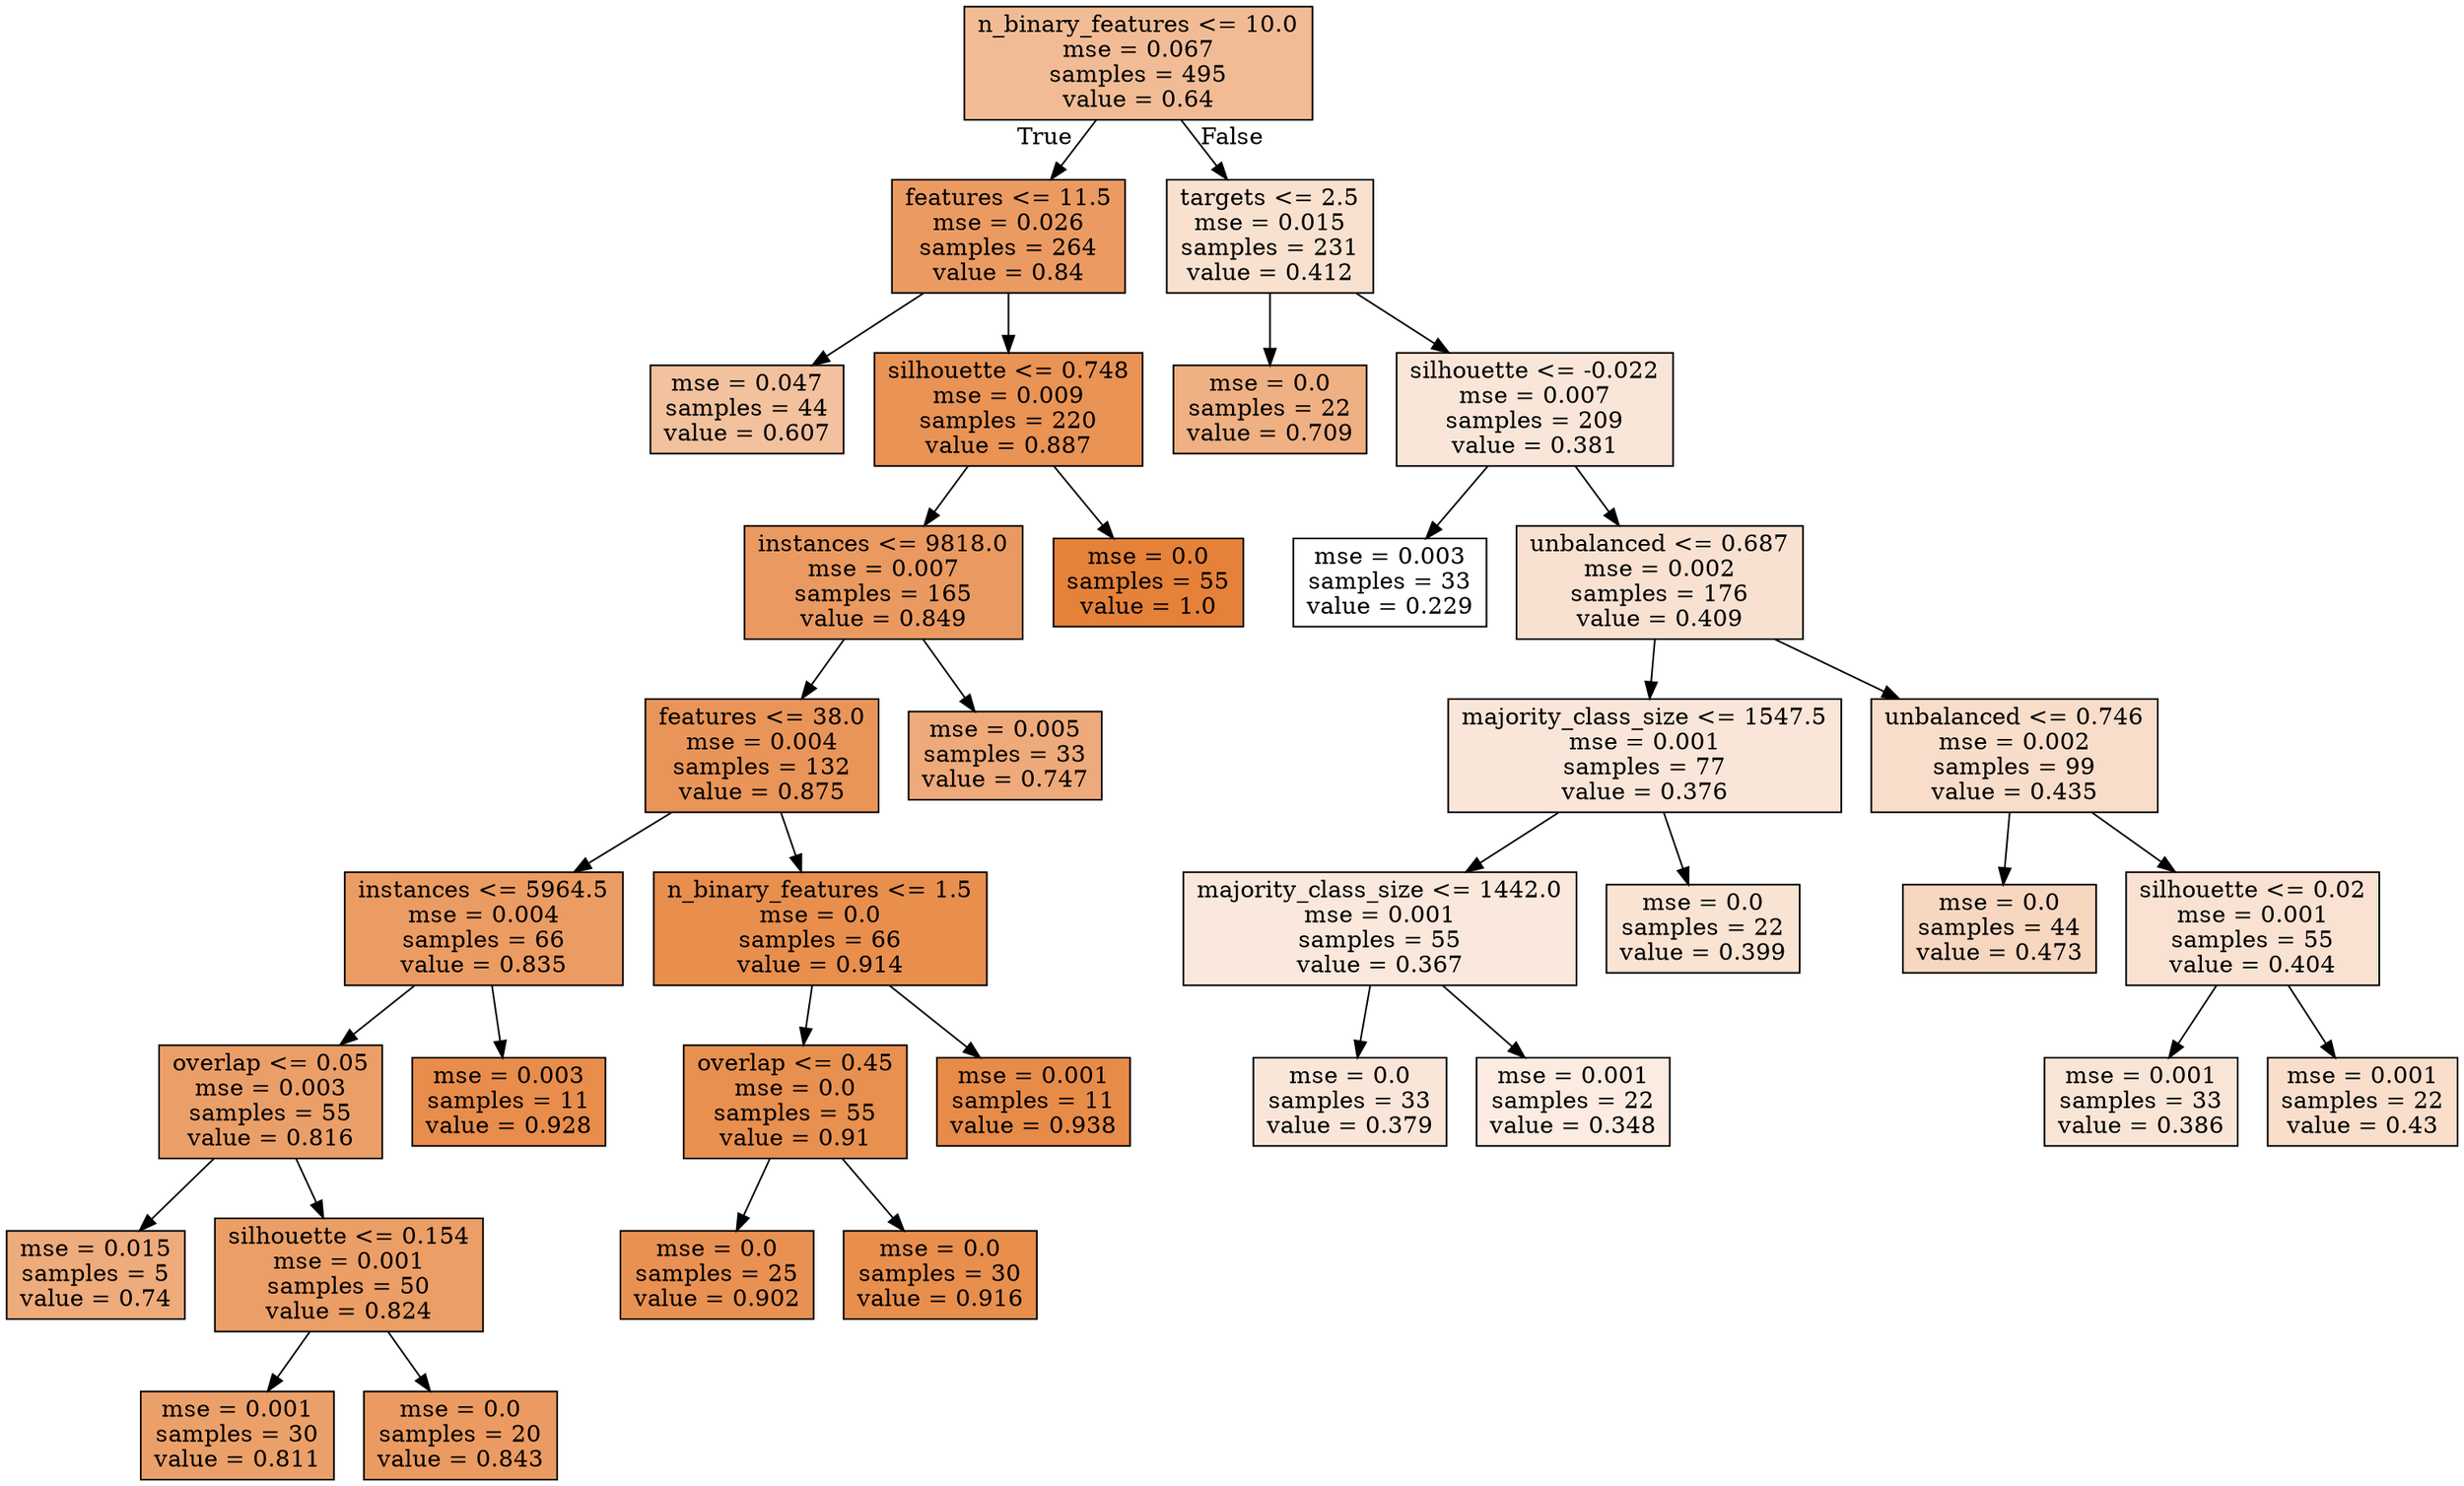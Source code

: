 digraph Tree {
node [shape=box, style="filled", color="black"] ;
0 [label="n_binary_features <= 10.0\nmse = 0.067\nsamples = 495\nvalue = 0.64", fillcolor="#e5813988"] ;
1 [label="features <= 11.5\nmse = 0.026\nsamples = 264\nvalue = 0.84", fillcolor="#e58139ca"] ;
0 -> 1 [labeldistance=2.5, labelangle=45, headlabel="True"] ;
2 [label="mse = 0.047\nsamples = 44\nvalue = 0.607", fillcolor="#e581397d"] ;
1 -> 2 ;
3 [label="silhouette <= 0.748\nmse = 0.009\nsamples = 220\nvalue = 0.887", fillcolor="#e58139da"] ;
1 -> 3 ;
4 [label="instances <= 9818.0\nmse = 0.007\nsamples = 165\nvalue = 0.849", fillcolor="#e58139cd"] ;
3 -> 4 ;
5 [label="features <= 38.0\nmse = 0.004\nsamples = 132\nvalue = 0.875", fillcolor="#e58139d6"] ;
4 -> 5 ;
6 [label="instances <= 5964.5\nmse = 0.004\nsamples = 66\nvalue = 0.835", fillcolor="#e58139c8"] ;
5 -> 6 ;
7 [label="overlap <= 0.05\nmse = 0.003\nsamples = 55\nvalue = 0.816", fillcolor="#e58139c2"] ;
6 -> 7 ;
8 [label="mse = 0.015\nsamples = 5\nvalue = 0.74", fillcolor="#e58139a9"] ;
7 -> 8 ;
9 [label="silhouette <= 0.154\nmse = 0.001\nsamples = 50\nvalue = 0.824", fillcolor="#e58139c5"] ;
7 -> 9 ;
10 [label="mse = 0.001\nsamples = 30\nvalue = 0.811", fillcolor="#e58139c1"] ;
9 -> 10 ;
11 [label="mse = 0.0\nsamples = 20\nvalue = 0.843", fillcolor="#e58139cb"] ;
9 -> 11 ;
12 [label="mse = 0.003\nsamples = 11\nvalue = 0.928", fillcolor="#e58139e7"] ;
6 -> 12 ;
13 [label="n_binary_features <= 1.5\nmse = 0.0\nsamples = 66\nvalue = 0.914", fillcolor="#e58139e3"] ;
5 -> 13 ;
14 [label="overlap <= 0.45\nmse = 0.0\nsamples = 55\nvalue = 0.91", fillcolor="#e58139e1"] ;
13 -> 14 ;
15 [label="mse = 0.0\nsamples = 25\nvalue = 0.902", fillcolor="#e58139df"] ;
14 -> 15 ;
16 [label="mse = 0.0\nsamples = 30\nvalue = 0.916", fillcolor="#e58139e3"] ;
14 -> 16 ;
17 [label="mse = 0.001\nsamples = 11\nvalue = 0.938", fillcolor="#e58139ea"] ;
13 -> 17 ;
18 [label="mse = 0.005\nsamples = 33\nvalue = 0.747", fillcolor="#e58139ab"] ;
4 -> 18 ;
19 [label="mse = 0.0\nsamples = 55\nvalue = 1.0", fillcolor="#e58139ff"] ;
3 -> 19 ;
20 [label="targets <= 2.5\nmse = 0.015\nsamples = 231\nvalue = 0.412", fillcolor="#e581393c"] ;
0 -> 20 [labeldistance=2.5, labelangle=-45, headlabel="False"] ;
21 [label="mse = 0.0\nsamples = 22\nvalue = 0.709", fillcolor="#e581399f"] ;
20 -> 21 ;
22 [label="silhouette <= -0.022\nmse = 0.007\nsamples = 209\nvalue = 0.381", fillcolor="#e5813932"] ;
20 -> 22 ;
23 [label="mse = 0.003\nsamples = 33\nvalue = 0.229", fillcolor="#e5813900"] ;
22 -> 23 ;
24 [label="unbalanced <= 0.687\nmse = 0.002\nsamples = 176\nvalue = 0.409", fillcolor="#e581393b"] ;
22 -> 24 ;
25 [label="majority_class_size <= 1547.5\nmse = 0.001\nsamples = 77\nvalue = 0.376", fillcolor="#e5813931"] ;
24 -> 25 ;
26 [label="majority_class_size <= 1442.0\nmse = 0.001\nsamples = 55\nvalue = 0.367", fillcolor="#e581392d"] ;
25 -> 26 ;
27 [label="mse = 0.0\nsamples = 33\nvalue = 0.379", fillcolor="#e5813932"] ;
26 -> 27 ;
28 [label="mse = 0.001\nsamples = 22\nvalue = 0.348", fillcolor="#e5813927"] ;
26 -> 28 ;
29 [label="mse = 0.0\nsamples = 22\nvalue = 0.399", fillcolor="#e5813938"] ;
25 -> 29 ;
30 [label="unbalanced <= 0.746\nmse = 0.002\nsamples = 99\nvalue = 0.435", fillcolor="#e5813944"] ;
24 -> 30 ;
31 [label="mse = 0.0\nsamples = 44\nvalue = 0.473", fillcolor="#e5813951"] ;
30 -> 31 ;
32 [label="silhouette <= 0.02\nmse = 0.001\nsamples = 55\nvalue = 0.404", fillcolor="#e581393a"] ;
30 -> 32 ;
33 [label="mse = 0.001\nsamples = 33\nvalue = 0.386", fillcolor="#e5813934"] ;
32 -> 33 ;
34 [label="mse = 0.001\nsamples = 22\nvalue = 0.43", fillcolor="#e5813942"] ;
32 -> 34 ;
}